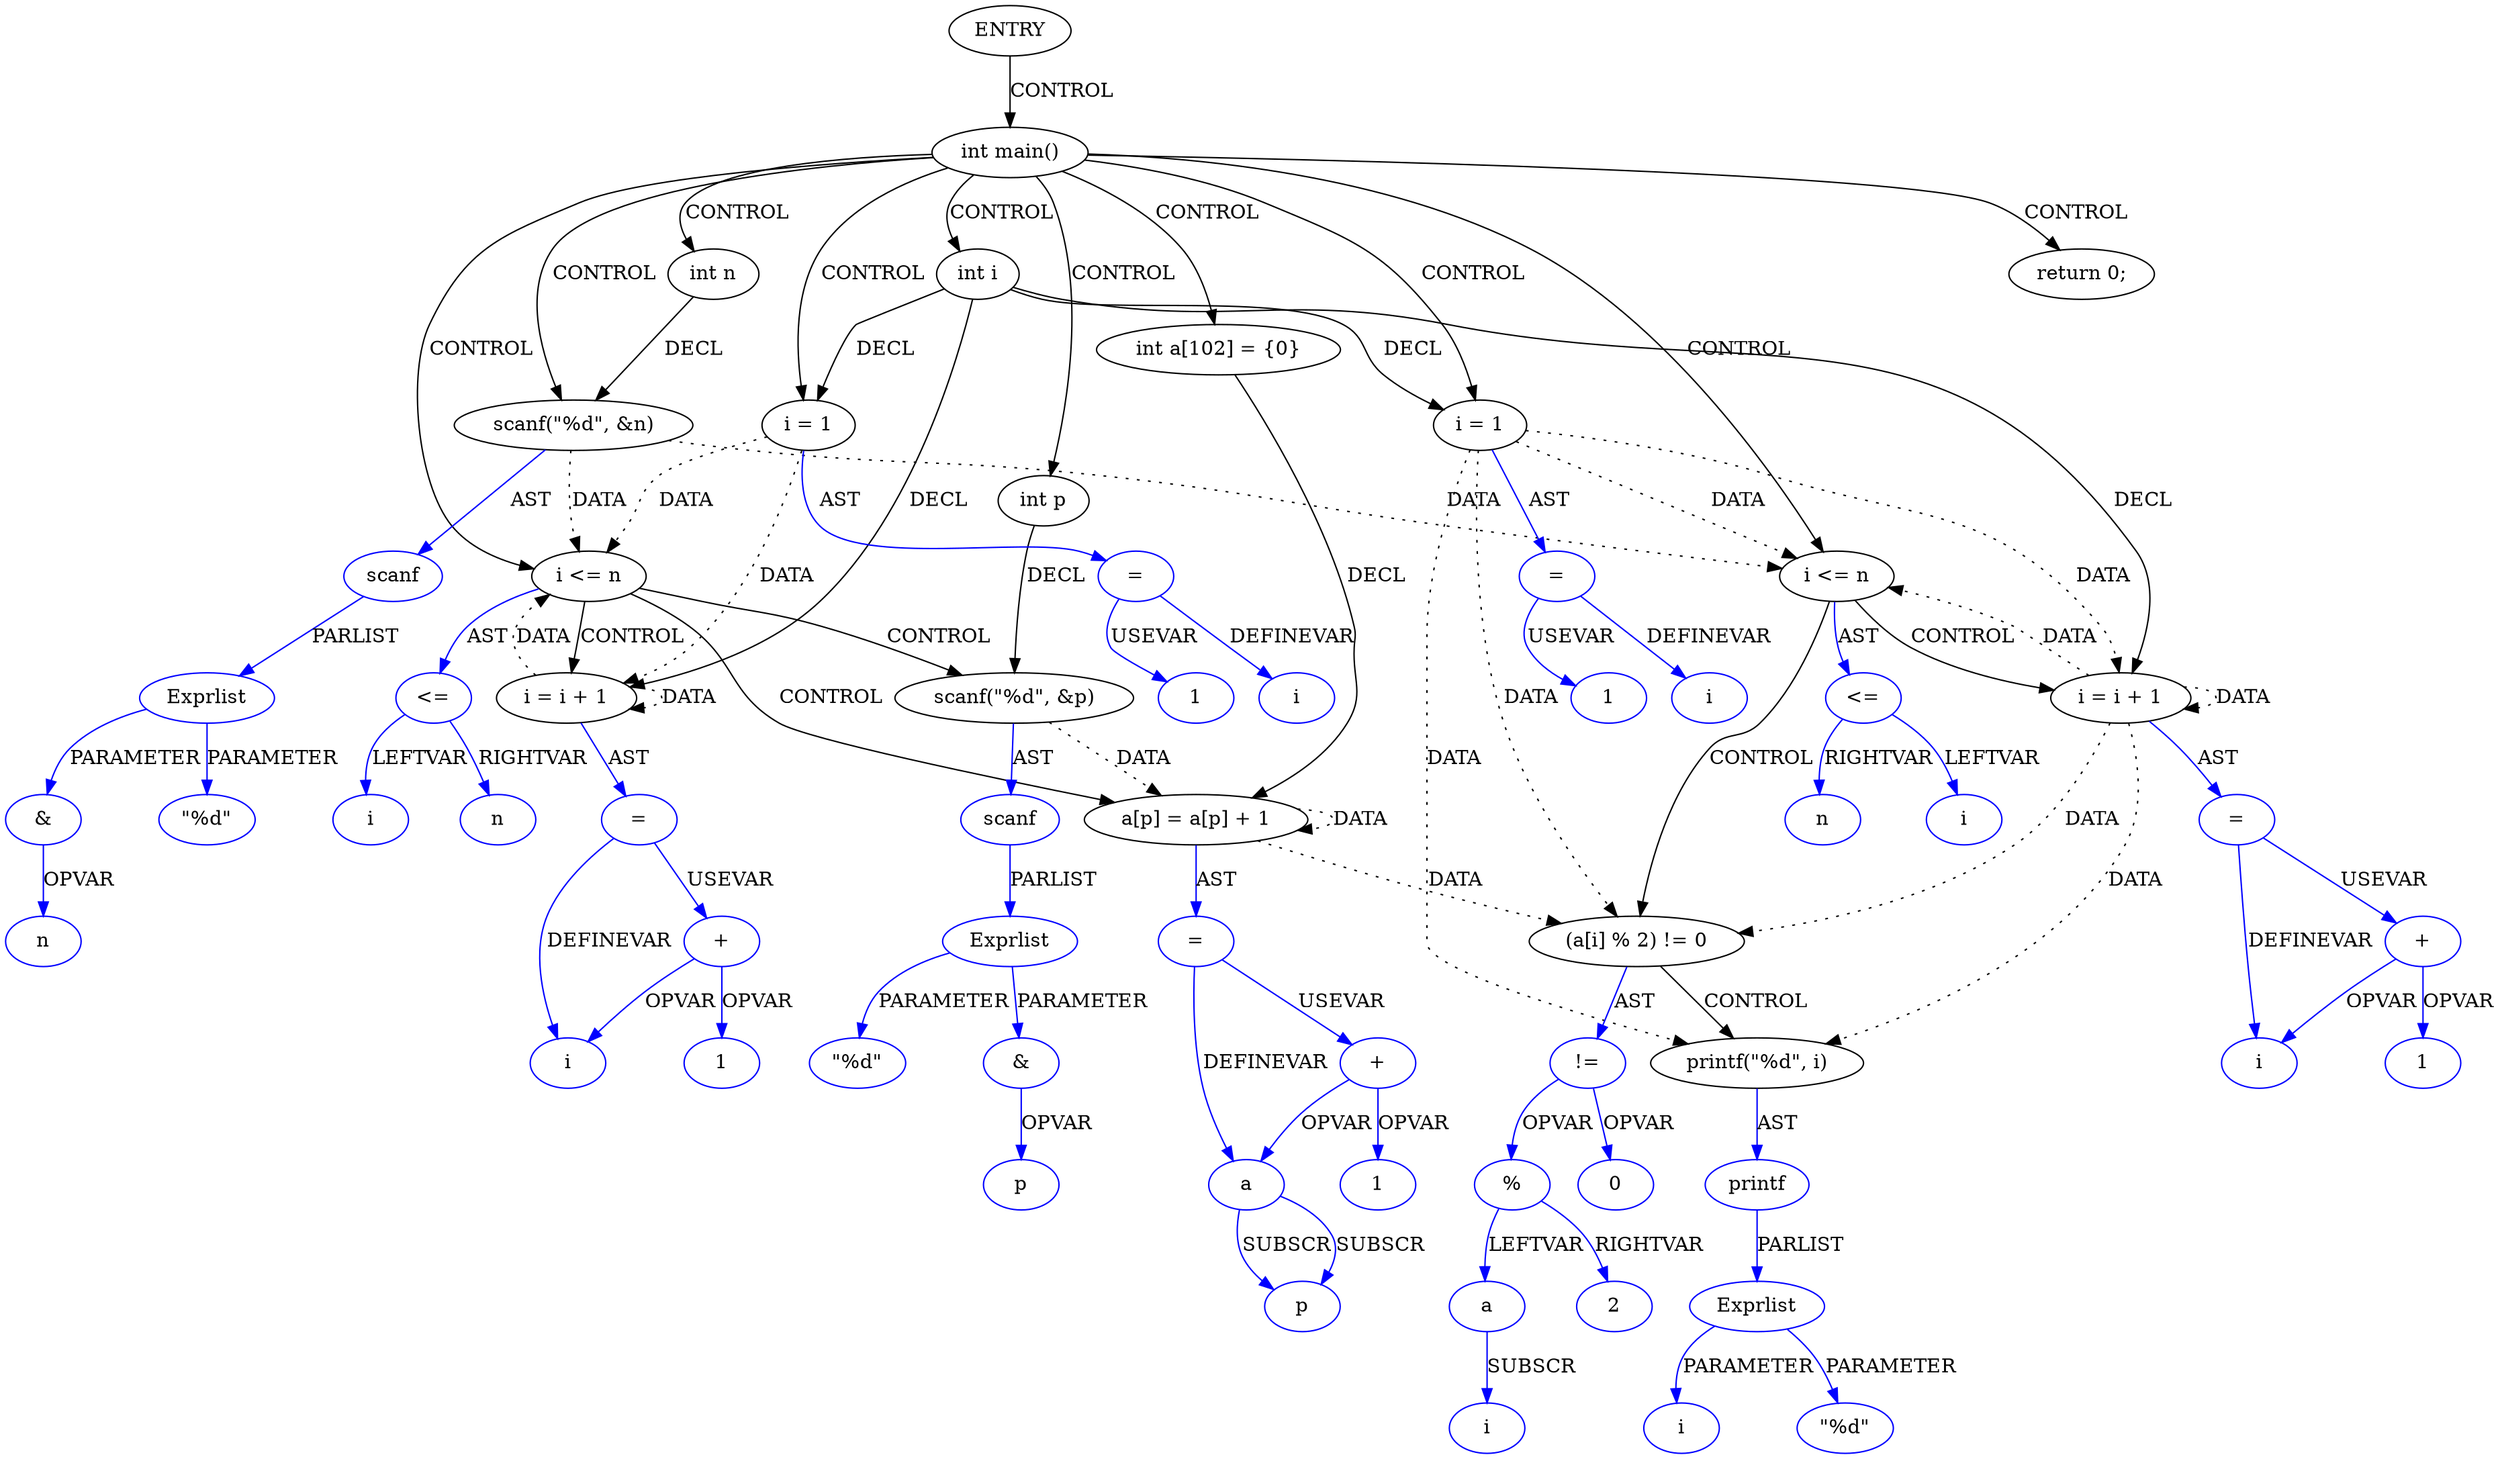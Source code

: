 digraph DotForMerge{
Node1 [label="ENTRY",type="ENTRY",coord="-1"];
Node2 [label="int main()",type="CONTROL",coord="3"];
Node4 [label="int n",type="DECL",coord="5",varname="n",vartype="int"];
Node5 [label="int i",type="DECL",coord="5",varname="i",vartype="int"];
Node6 [label="scanf(\"%d\", &n)",type="CALL",coord="6"];
Node7 [label="scanf",type="FUNCNAME",coord="6",color=blue];
Node8 [label="Exprlist",type="EXPRS",coord="6",color=blue];
Node9 [label="\"%d\"",type="CONST",coord="6",color=blue];
Node10 [label="&",type="OP",coord="6",color=blue];
Node11 [label="n",type="VAR",coord="6",color=blue];
Node12 [label="int a[102] = {0}",type="DECL",coord="7",varname="a",vartype="int[]"];
Node13 [label="int p",type="DECL",coord="7",varname="p",vartype="int"];
Node14 [label="i = 1",type="ASSIGN",coord="8"];
Node15 [label="=",type="ASSIGNOP",coord="8",color=blue];
Node16 [label="i",type="VAR",coord="8",color=blue];
Node17 [label="1",type="CONST",coord="8",color=blue];
Node18 [label="i <= n",type="CONTROL",coord="8"];
Node21 [label="scanf(\"%d\", &p)",type="CALL",coord="10"];
Node22 [label="scanf",type="FUNCNAME",coord="10",color=blue];
Node23 [label="Exprlist",type="EXPRS",coord="10",color=blue];
Node24 [label="\"%d\"",type="CONST",coord="10",color=blue];
Node25 [label="&",type="OP",coord="10",color=blue];
Node26 [label="p",type="VAR",coord="10",color=blue];
Node27 [label="a[p] = a[p] + 1",type="ASSIGN",coord="11"];
Node28 [label="=",type="ASSIGNOP",coord="11",color=blue];
Node29 [label="a",type="VAR",coord="11",color=blue];
Node30 [label="p",type="VAR",coord="11",color=blue];
Node31 [label="+",type="OP",coord="11",color=blue];
Node32 [label="1",type="CONST",coord="11",color=blue];
Node33 [label="i = i + 1",type="ASSIGN",coord="8"];
Node34 [label="=",type="ASSIGNOP",coord="8",color=blue];
Node35 [label="i",type="VAR",coord="8",color=blue];
Node36 [label="+",type="OP",coord="8",color=blue];
Node37 [label="1",type="CONST",coord="8",color=blue];
Node38 [label="<=",type="OP",coord="8",color=blue];
Node39 [label="i",type="VAR",coord="8",color=blue];
Node40 [label="n",type="VAR",coord="8",color=blue];
Node41 [label="i = 1",type="ASSIGN",coord="13"];
Node42 [label="=",type="ASSIGNOP",coord="13",color=blue];
Node43 [label="i",type="VAR",coord="13",color=blue];
Node44 [label="1",type="CONST",coord="13",color=blue];
Node45 [label="i <= n",type="CONTROL",coord="13"];
Node48 [label="(a[i] % 2) != 0",type="CONTROL",coord="15"];
Node50 [label="printf(\"%d\", i)",type="CALL",coord="17"];
Node51 [label="printf",type="FUNCNAME",coord="17",color=blue];
Node52 [label="Exprlist",type="EXPRS",coord="17",color=blue];
Node53 [label="\"%d\"",type="CONST",coord="17",color=blue];
Node54 [label="i",type="VAR",coord="17",color=blue];
Node55 [label="!=",type="OP",coord="15",color=blue];
Node56 [label="%",type="OP",coord="15",color=blue];
Node57 [label="a",type="VAR",coord="15",color=blue];
Node58 [label="i",type="VAR",coord="15",color=blue];
Node59 [label="2",type="CONST",coord="15",color=blue];
Node60 [label="0",type="CONST",coord="15",color=blue];
Node61 [label="i = i + 1",type="ASSIGN",coord="13"];
Node62 [label="=",type="ASSIGNOP",coord="13",color=blue];
Node63 [label="i",type="VAR",coord="13",color=blue];
Node64 [label="+",type="OP",coord="13",color=blue];
Node65 [label="1",type="CONST",coord="13",color=blue];
Node66 [label="<=",type="OP",coord="13",color=blue];
Node67 [label="i",type="VAR",coord="13",color=blue];
Node68 [label="n",type="VAR",coord="13",color=blue];
Node69 [label="return 0;",type="RETURN",coord="20"];
Node1->Node2 [label = "CONTROL" ];
Node2->Node4 [label = "CONTROL" ];
Node2->Node5 [label = "CONTROL" ];
Node2->Node6 [label = "CONTROL" ];
Node2->Node12 [label = "CONTROL" ];
Node2->Node13 [label = "CONTROL" ];
Node2->Node14 [label = "CONTROL" ];
Node2->Node18 [label = "CONTROL" ];
Node2->Node41 [label = "CONTROL" ];
Node2->Node45 [label = "CONTROL" ];
Node2->Node69 [label = "CONTROL" ];
Node18->Node21 [label = "CONTROL" ];
Node18->Node27 [label = "CONTROL" ];
Node18->Node33 [label = "CONTROL" ];
Node45->Node48 [label = "CONTROL" ];
Node45->Node61 [label = "CONTROL" ];
Node48->Node50 [label = "CONTROL" ];
Node6->Node18 [label = "DATA", style = dotted ]
Node6->Node45 [label = "DATA", style = dotted ]
Node14->Node18 [label = "DATA", style = dotted ]
Node14->Node33 [label = "DATA", style = dotted ]
Node21->Node27 [label = "DATA", style = dotted ]
Node27->Node27 [label = "DATA", style = dotted ]
Node27->Node48 [label = "DATA", style = dotted ]
Node33->Node18 [label = "DATA", style = dotted ]
Node33->Node33 [label = "DATA", style = dotted ]
Node41->Node45 [label = "DATA", style = dotted ]
Node41->Node48 [label = "DATA", style = dotted ]
Node41->Node50 [label = "DATA", style = dotted ]
Node41->Node61 [label = "DATA", style = dotted ]
Node61->Node45 [label = "DATA", style = dotted ]
Node61->Node48 [label = "DATA", style = dotted ]
Node61->Node50 [label = "DATA", style = dotted ]
Node61->Node61 [label = "DATA", style = dotted ]
Node4->Node6 [label = "DECL"]
Node5->Node14 [label = "DECL"]
Node5->Node41 [label = "DECL"]
Node5->Node61 [label = "DECL"]
Node5->Node33 [label = "DECL"]
Node12->Node27 [label = "DECL"]
Node13->Node21 [label = "DECL"]
Node6->Node7 [label = "AST" color=blue]
Node7->Node8 [label = "PARLIST" color=blue]
Node8->Node9 [label = "PARAMETER" color=blue]
Node8->Node10 [label = "PARAMETER" color=blue]
Node10->Node11 [label = "OPVAR" color=blue]
Node14->Node15 [label = "AST" color=blue]
Node15->Node16 [label = "DEFINEVAR" color=blue]
Node15->Node17 [label = "USEVAR" color=blue]
Node18->Node38 [label = "AST" color=blue]
Node21->Node22 [label = "AST" color=blue]
Node22->Node23 [label = "PARLIST" color=blue]
Node23->Node24 [label = "PARAMETER" color=blue]
Node23->Node25 [label = "PARAMETER" color=blue]
Node25->Node26 [label = "OPVAR" color=blue]
Node27->Node28 [label = "AST" color=blue]
Node28->Node29 [label = "DEFINEVAR" color=blue]
Node28->Node31 [label = "USEVAR" color=blue]
Node29->Node30 [label = "SUBSCR" color=blue]
Node29->Node30 [label = "SUBSCR" color=blue]
Node31->Node29 [label = "OPVAR" color=blue]
Node31->Node32 [label = "OPVAR" color=blue]
Node33->Node34 [label = "AST" color=blue]
Node34->Node35 [label = "DEFINEVAR" color=blue]
Node34->Node36 [label = "USEVAR" color=blue]
Node36->Node35 [label = "OPVAR" color=blue]
Node36->Node37 [label = "OPVAR" color=blue]
Node38->Node39 [label = "LEFTVAR" color=blue]
Node38->Node40 [label = "RIGHTVAR" color=blue]
Node41->Node42 [label = "AST" color=blue]
Node42->Node43 [label = "DEFINEVAR" color=blue]
Node42->Node44 [label = "USEVAR" color=blue]
Node45->Node66 [label = "AST" color=blue]
Node48->Node55 [label = "AST" color=blue]
Node50->Node51 [label = "AST" color=blue]
Node51->Node52 [label = "PARLIST" color=blue]
Node52->Node53 [label = "PARAMETER" color=blue]
Node52->Node54 [label = "PARAMETER" color=blue]
Node55->Node56 [label = "OPVAR" color=blue]
Node55->Node60 [label = "OPVAR" color=blue]
Node56->Node57 [label = "LEFTVAR" color=blue]
Node56->Node59 [label = "RIGHTVAR" color=blue]
Node57->Node58 [label = "SUBSCR" color=blue]
Node61->Node62 [label = "AST" color=blue]
Node62->Node63 [label = "DEFINEVAR" color=blue]
Node62->Node64 [label = "USEVAR" color=blue]
Node64->Node63 [label = "OPVAR" color=blue]
Node64->Node65 [label = "OPVAR" color=blue]
Node66->Node67 [label = "LEFTVAR" color=blue]
Node66->Node68 [label = "RIGHTVAR" color=blue]
}
